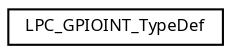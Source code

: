 digraph "Graphical Class Hierarchy"
{
  edge [fontname="Sans",fontsize="8",labelfontname="Sans",labelfontsize="8"];
  node [fontname="Sans",fontsize="8",shape=record];
  rankdir="LR";
  Node1 [label="LPC_GPIOINT_TypeDef",height=0.2,width=0.4,color="black", fillcolor="white", style="filled",URL="$struct_l_p_c___g_p_i_o_i_n_t___type_def.html",tooltip="General Purpose Input/Output interrupt (GPIOINT) register structure definition. "];
}
